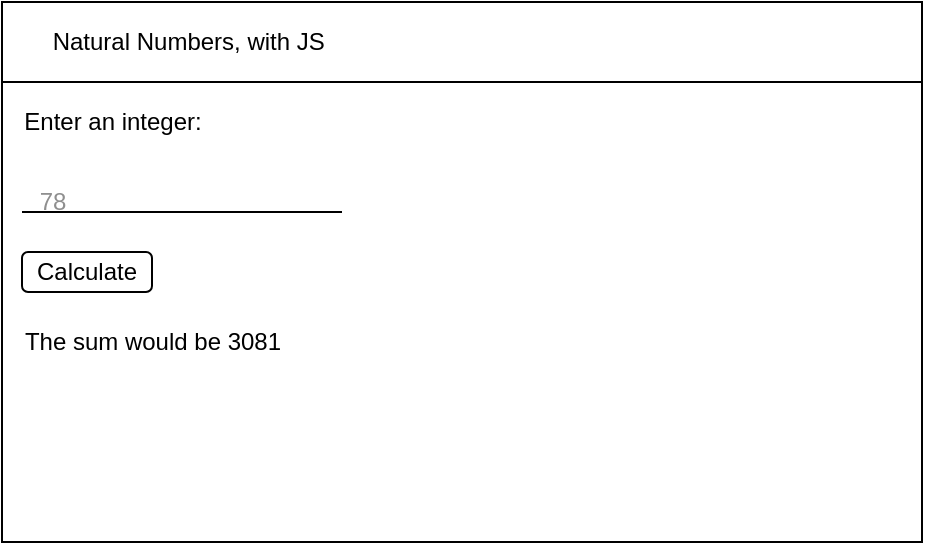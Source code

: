 <mxfile>
    <diagram id="oV2HtkGPPND5pyMQ2n0j" name="Page-1">
        <mxGraphModel dx="1074" dy="741" grid="1" gridSize="10" guides="1" tooltips="1" connect="1" arrows="1" fold="1" page="1" pageScale="1" pageWidth="827" pageHeight="1169" math="0" shadow="0">
            <root>
                <mxCell id="0"/>
                <mxCell id="1" parent="0"/>
                <mxCell id="2" value="" style="rounded=0;whiteSpace=wrap;html=1;" vertex="1" parent="1">
                    <mxGeometry x="40" y="40" width="460" height="270" as="geometry"/>
                </mxCell>
                <mxCell id="3" value="&amp;nbsp; &amp;nbsp; &amp;nbsp; &amp;nbsp;Natural Numbers, with JS" style="rounded=0;whiteSpace=wrap;html=1;align=left;" vertex="1" parent="1">
                    <mxGeometry x="40" y="40" width="460" height="40" as="geometry"/>
                </mxCell>
                <mxCell id="4" value="" style="line;strokeWidth=1;html=1;" vertex="1" parent="1">
                    <mxGeometry x="50" y="140" width="160" height="10" as="geometry"/>
                </mxCell>
                <mxCell id="5" value="Enter an integer:" style="text;html=1;align=center;verticalAlign=middle;resizable=0;points=[];autosize=1;strokeColor=none;fillColor=none;" vertex="1" parent="1">
                    <mxGeometry x="40" y="90" width="110" height="20" as="geometry"/>
                </mxCell>
                <mxCell id="6" value="&lt;font color=&quot;#8f8f8f&quot;&gt;78&lt;/font&gt;" style="text;html=1;align=center;verticalAlign=middle;resizable=0;points=[];autosize=1;strokeColor=none;fillColor=none;" vertex="1" parent="1">
                    <mxGeometry x="50" y="130" width="30" height="20" as="geometry"/>
                </mxCell>
                <mxCell id="7" value="&lt;font color=&quot;#000000&quot;&gt;Calculate&lt;/font&gt;" style="rounded=1;whiteSpace=wrap;html=1;fontColor=#8F8F8F;strokeWidth=1;" vertex="1" parent="1">
                    <mxGeometry x="50" y="165" width="65" height="20" as="geometry"/>
                </mxCell>
                <mxCell id="10" value="The sum would be 3081" style="text;html=1;align=center;verticalAlign=middle;resizable=0;points=[];autosize=1;strokeColor=none;fillColor=none;fontColor=#000000;" vertex="1" parent="1">
                    <mxGeometry x="40" y="200" width="150" height="20" as="geometry"/>
                </mxCell>
            </root>
        </mxGraphModel>
    </diagram>
</mxfile>